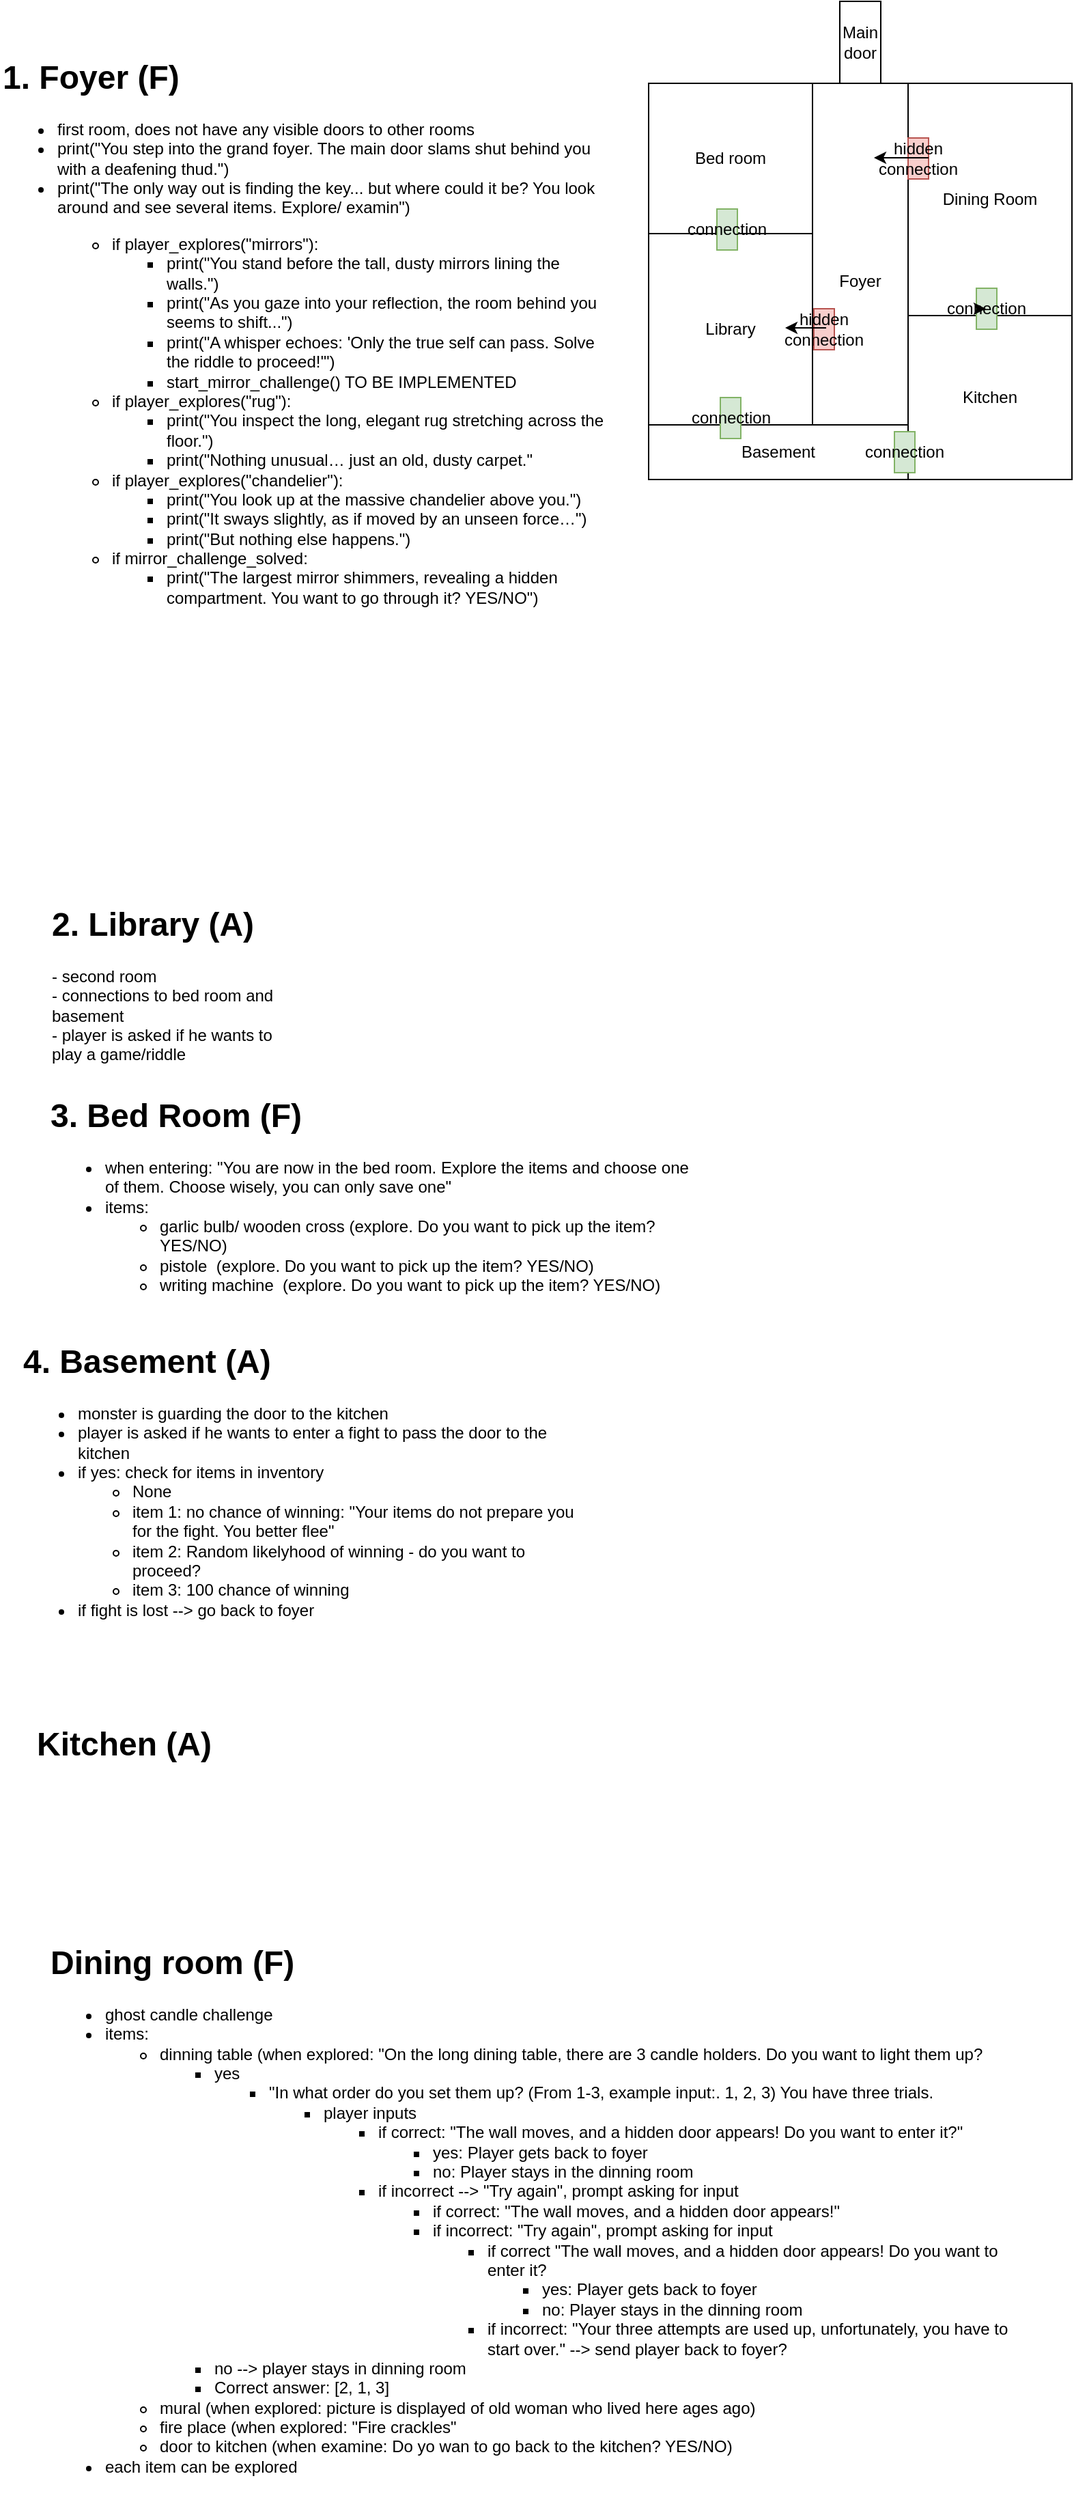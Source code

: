 <mxfile version="26.0.16">
  <diagram name="Seite-1" id="ctml5CNwsNurJp002rPc">
    <mxGraphModel dx="1434" dy="772" grid="1" gridSize="10" guides="1" tooltips="1" connect="1" arrows="1" fold="1" page="1" pageScale="1" pageWidth="827" pageHeight="1169" math="0" shadow="0">
      <root>
        <mxCell id="0" />
        <mxCell id="1" parent="0" />
        <mxCell id="iHfEPOM8aUfeu7ROwiu2-6" value="Bed room" style="rounded=0;whiteSpace=wrap;html=1;" vertex="1" parent="1">
          <mxGeometry x="510" y="75" width="120" height="110" as="geometry" />
        </mxCell>
        <mxCell id="iHfEPOM8aUfeu7ROwiu2-1" value="Foyer" style="rounded=0;whiteSpace=wrap;html=1;" vertex="1" parent="1">
          <mxGeometry x="630" y="75" width="70" height="290" as="geometry" />
        </mxCell>
        <mxCell id="iHfEPOM8aUfeu7ROwiu2-2" value="Dining Room" style="rounded=0;whiteSpace=wrap;html=1;" vertex="1" parent="1">
          <mxGeometry x="700" y="75" width="120" height="170" as="geometry" />
        </mxCell>
        <mxCell id="iHfEPOM8aUfeu7ROwiu2-3" value="Library" style="rounded=0;whiteSpace=wrap;html=1;" vertex="1" parent="1">
          <mxGeometry x="510" y="185" width="120" height="140" as="geometry" />
        </mxCell>
        <mxCell id="iHfEPOM8aUfeu7ROwiu2-5" value="Main door" style="rounded=0;whiteSpace=wrap;html=1;" vertex="1" parent="1">
          <mxGeometry x="650" y="15" width="30" height="60" as="geometry" />
        </mxCell>
        <mxCell id="iHfEPOM8aUfeu7ROwiu2-8" value="&lt;h1 style=&quot;margin-top: 0px;&quot;&gt;3. Bed Room (F)&lt;/h1&gt;&lt;div&gt;&lt;ul&gt;&lt;li&gt;when entering: &quot;You are now in the bed room. Explore the items and choose one of them. Choose wisely, you can only save one&quot;&lt;/li&gt;&lt;li&gt;items:&lt;/li&gt;&lt;ul&gt;&lt;li&gt;garlic bulb/ wooden cross (explore. Do you want to pick up the item? YES/NO)&lt;/li&gt;&lt;li&gt;pistole&amp;nbsp;&amp;nbsp;(explore. Do you want to pick up the item? YES/NO)&lt;/li&gt;&lt;li&gt;writing machine&amp;nbsp;&amp;nbsp;(explore. Do you want to pick up the item? YES/NO)&lt;/li&gt;&lt;/ul&gt;&lt;/ul&gt;&lt;div&gt;&lt;br&gt;&lt;/div&gt;&lt;/div&gt;" style="text;html=1;whiteSpace=wrap;overflow=hidden;rounded=0;" vertex="1" parent="1">
          <mxGeometry x="70" y="810" width="470" height="180" as="geometry" />
        </mxCell>
        <mxCell id="iHfEPOM8aUfeu7ROwiu2-9" value="&lt;h1 style=&quot;margin-top: 0px;&quot;&gt;2. Library (A)&lt;/h1&gt;&lt;div&gt;- second room&lt;/div&gt;&lt;div&gt;- connections to bed room and basement&lt;/div&gt;&lt;div&gt;- player is asked if he wants to play a game/riddle&lt;/div&gt;&lt;div&gt;- if the riddle is won, player gets key to basement&lt;/div&gt;&lt;div&gt;&lt;br&gt;&lt;/div&gt;" style="text;html=1;whiteSpace=wrap;overflow=hidden;rounded=0;" vertex="1" parent="1">
          <mxGeometry x="71" y="670" width="180" height="120" as="geometry" />
        </mxCell>
        <mxCell id="iHfEPOM8aUfeu7ROwiu2-10" value="&lt;h1 style=&quot;margin-top: 0px;&quot;&gt;4. Basement (A)&lt;/h1&gt;&lt;div&gt;&lt;ul&gt;&lt;li&gt;monster is guarding the door to the kitchen&lt;/li&gt;&lt;li&gt;player is asked if he wants to enter a fight to pass the door to the kitchen&lt;/li&gt;&lt;li&gt;if yes: check for items in inventory&amp;nbsp;&lt;/li&gt;&lt;ul&gt;&lt;li&gt;None&lt;/li&gt;&lt;li&gt;item 1: no chance of winning: &quot;Your items do not prepare you for the fight. You better flee&quot;&amp;nbsp;&lt;/li&gt;&lt;li&gt;item 2: Random likelyhood of winning - do you want to proceed?&amp;nbsp;&lt;/li&gt;&lt;li&gt;item 3: 100 chance of winning&lt;/li&gt;&lt;/ul&gt;&lt;li&gt;if fight is lost --&amp;gt; go back to foyer&lt;/li&gt;&lt;/ul&gt;&lt;/div&gt;&lt;div&gt;&lt;span style=&quot;white-space: pre;&quot;&gt;&#x9;&lt;/span&gt;&lt;br&gt;&lt;/div&gt;" style="text;html=1;whiteSpace=wrap;overflow=hidden;rounded=0;" vertex="1" parent="1">
          <mxGeometry x="50" y="990" width="420" height="260" as="geometry" />
        </mxCell>
        <mxCell id="iHfEPOM8aUfeu7ROwiu2-11" value="&lt;h1 style=&quot;margin-top: 0px;&quot;&gt;Dining room (F)&lt;/h1&gt;&lt;div&gt;&lt;ul&gt;&lt;li&gt;ghost candle challenge&amp;nbsp;&lt;/li&gt;&lt;li&gt;items:&lt;/li&gt;&lt;ul&gt;&lt;li&gt;dinning table (when explored: &quot;On the long dining table, there are 3 candle holders. Do you want to light them up?&lt;/li&gt;&lt;ul&gt;&lt;li&gt;yes&lt;/li&gt;&lt;ul&gt;&lt;li&gt;&quot;In what order do you set them up? (From 1-3, example input:. 1, 2, 3) You have three trials.&lt;/li&gt;&lt;ul&gt;&lt;li&gt;player inputs&amp;nbsp;&lt;/li&gt;&lt;ul&gt;&lt;li&gt;if correct: &quot;The wall moves, and a hidden door appears! Do you want to enter it?&quot;&lt;/li&gt;&lt;ul&gt;&lt;li&gt;&lt;span style=&quot;background-color: transparent; color: light-dark(rgb(0, 0, 0), rgb(255, 255, 255));&quot;&gt;yes: Player gets back to foyer&lt;/span&gt;&lt;/li&gt;&lt;li&gt;&lt;span style=&quot;background-color: transparent; color: light-dark(rgb(0, 0, 0), rgb(255, 255, 255));&quot;&gt;no: Player stays in the dinning room&lt;/span&gt;&lt;/li&gt;&lt;/ul&gt;&lt;li&gt;if incorrect --&amp;gt; &quot;Try again&quot;, prompt asking for input&lt;/li&gt;&lt;ul&gt;&lt;li&gt;if correct: &quot;The wall moves, and a hidden door appears!&quot;&lt;/li&gt;&lt;li&gt;if incorrect: &quot;Try again&quot;, prompt asking for input&lt;/li&gt;&lt;ul&gt;&lt;li&gt;if correct &quot;The wall moves, and a hidden door appears! Do you want to enter it?&amp;nbsp;&lt;/li&gt;&lt;ul&gt;&lt;li&gt;yes: Player gets back to foyer&lt;/li&gt;&lt;li&gt;no: Player stays in the dinning room&lt;/li&gt;&lt;/ul&gt;&lt;li&gt;if incorrect: &quot;Your three attempts are used up, unfortunately, you have to start over.&quot; --&amp;gt; send player back to foyer?&lt;/li&gt;&lt;/ul&gt;&lt;/ul&gt;&lt;/ul&gt;&lt;/ul&gt;&lt;/ul&gt;&lt;li&gt;no --&amp;gt; player stays in dinning room&lt;/li&gt;&lt;li&gt;Correct answer: [2, 1, 3]&amp;nbsp;&lt;/li&gt;&lt;/ul&gt;&lt;li&gt;mural (when explored: picture is displayed of old woman who lived here ages ago)&lt;/li&gt;&lt;li&gt;fire place (when explored: &quot;Fire crackles&quot;&lt;/li&gt;&lt;li&gt;door to kitchen (when examine: Do yo wan to go back to the kitchen? YES/NO)&lt;/li&gt;&lt;/ul&gt;&lt;li&gt;each item can be explored&lt;/li&gt;&lt;/ul&gt;&lt;/div&gt;&lt;div&gt;&lt;br&gt;&lt;/div&gt;" style="text;html=1;whiteSpace=wrap;overflow=hidden;rounded=0;" vertex="1" parent="1">
          <mxGeometry x="70" y="1430" width="720" height="410" as="geometry" />
        </mxCell>
        <mxCell id="iHfEPOM8aUfeu7ROwiu2-12" value="&lt;h1 style=&quot;margin-top: 0px;&quot;&gt;Kitchen (A)&lt;/h1&gt;" style="text;html=1;whiteSpace=wrap;overflow=hidden;rounded=0;" vertex="1" parent="1">
          <mxGeometry x="60" y="1270" width="180" height="120" as="geometry" />
        </mxCell>
        <mxCell id="iHfEPOM8aUfeu7ROwiu2-13" value="&lt;h1 style=&quot;margin-top: 0px;&quot;&gt;1. Foyer (F)&lt;/h1&gt;&lt;div&gt;&lt;ul&gt;&lt;li&gt;first room, does not have any visible doors to other rooms&lt;/li&gt;&lt;li&gt;&lt;span class=&quot;hljs-built_in&quot;&gt;print&lt;/span&gt;(&lt;span class=&quot;hljs-string&quot;&gt;&quot;You step into the grand foyer. The main door slams shut behind you with a deafening thud.&quot;&lt;/span&gt;)&lt;/li&gt;&lt;li&gt;&lt;span class=&quot;hljs-built_in&quot;&gt;print&lt;/span&gt;(&lt;span class=&quot;hljs-string&quot;&gt;&quot;The only way out is finding the key... but where could it be? You look around and see several items. Explore/ examin&quot;&lt;/span&gt;)&lt;/li&gt;&lt;/ul&gt;&lt;ul&gt;&lt;ul&gt;&lt;li&gt;&lt;span class=&quot;hljs-keyword&quot;&gt;if&lt;/span&gt; player_explores(&lt;span class=&quot;hljs-string&quot;&gt;&quot;mirrors&quot;&lt;/span&gt;):&lt;/li&gt;&lt;ul&gt;&lt;li&gt;&lt;span class=&quot;hljs-built_in&quot;&gt;print&lt;/span&gt;(&lt;span class=&quot;hljs-string&quot;&gt;&quot;You stand before the tall, dusty mirrors lining the walls.&quot;&lt;/span&gt;)&lt;/li&gt;&lt;li&gt;&lt;span class=&quot;hljs-built_in&quot;&gt;print&lt;/span&gt;(&lt;span class=&quot;hljs-string&quot;&gt;&quot;As you gaze into your reflection, the room behind you seems to shift...&quot;&lt;/span&gt;)&lt;/li&gt;&lt;li&gt;&lt;span class=&quot;hljs-built_in&quot;&gt;print&lt;/span&gt;(&lt;span class=&quot;hljs-string&quot;&gt;&quot;A whisper echoes: &#39;Only the true self can pass. Solve the riddle to proceed!&#39;&quot;&lt;/span&gt;)&lt;/li&gt;&lt;li&gt;    start_mirror_challenge()  &lt;span class=&quot;hljs-comment&quot;&gt;TO BE IMPLEMENTED&lt;/span&gt;&lt;/li&gt;&lt;/ul&gt;&lt;li&gt;&lt;span class=&quot;hljs-keyword&quot;&gt;if&lt;/span&gt; player_explores(&lt;span class=&quot;hljs-string&quot;&gt;&quot;rug&quot;&lt;/span&gt;):&lt;/li&gt;&lt;ul&gt;&lt;li&gt;&lt;span class=&quot;hljs-built_in&quot;&gt;print&lt;/span&gt;(&lt;span class=&quot;hljs-string&quot;&gt;&quot;You inspect the long, elegant rug stretching across the floor.&quot;&lt;/span&gt;)&lt;/li&gt;&lt;li&gt;&lt;span class=&quot;hljs-built_in&quot;&gt;print&lt;/span&gt;(&lt;span class=&quot;hljs-string&quot;&gt;&quot;Nothing unusual… just an old, dusty carpet.&quot;&lt;/span&gt;&lt;/li&gt;&lt;/ul&gt;&lt;li&gt;&lt;span class=&quot;hljs-keyword&quot;&gt;if&lt;/span&gt; player_explores(&lt;span class=&quot;hljs-string&quot;&gt;&quot;chandelier&quot;&lt;/span&gt;):&lt;/li&gt;&lt;ul&gt;&lt;li&gt;&lt;span class=&quot;hljs-built_in&quot;&gt;print&lt;/span&gt;(&lt;span class=&quot;hljs-string&quot;&gt;&quot;You look up at the massive chandelier above you.&quot;&lt;/span&gt;)&lt;/li&gt;&lt;li&gt;&lt;span class=&quot;hljs-built_in&quot;&gt;print&lt;/span&gt;(&lt;span class=&quot;hljs-string&quot;&gt;&quot;It sways slightly, as if moved by an unseen force…&quot;&lt;/span&gt;)&lt;/li&gt;&lt;li&gt;&lt;span class=&quot;hljs-built_in&quot;&gt;print&lt;/span&gt;(&lt;span class=&quot;hljs-string&quot;&gt;&quot;But nothing else happens.&quot;&lt;/span&gt;)&lt;/li&gt;&lt;/ul&gt;&lt;li&gt;&lt;span class=&quot;hljs-keyword&quot;&gt;if&lt;/span&gt; mirror_challenge_solved:&lt;/li&gt;&lt;ul&gt;&lt;li&gt;&lt;span class=&quot;hljs-built_in&quot;&gt;print&lt;/span&gt;(&lt;span class=&quot;hljs-string&quot;&gt;&quot;The largest mirror shimmers, revealing a hidden compartment. You want to go through it? YES/NO&quot;&lt;/span&gt;)&lt;/li&gt;&lt;/ul&gt;&lt;/ul&gt;&lt;/ul&gt;&lt;/div&gt;" style="text;html=1;whiteSpace=wrap;overflow=hidden;rounded=0;" vertex="1" parent="1">
          <mxGeometry x="35" y="50" width="445" height="430" as="geometry" />
        </mxCell>
        <mxCell id="iHfEPOM8aUfeu7ROwiu2-4" value="Kitchen" style="rounded=0;whiteSpace=wrap;html=1;" vertex="1" parent="1">
          <mxGeometry x="700" y="245" width="120" height="120" as="geometry" />
        </mxCell>
        <mxCell id="iHfEPOM8aUfeu7ROwiu2-24" value="connection" style="rounded=0;whiteSpace=wrap;html=1;fillColor=#d5e8d4;strokeColor=#82b366;" vertex="1" parent="1">
          <mxGeometry x="560" y="167" width="15" height="30" as="geometry" />
        </mxCell>
        <mxCell id="iHfEPOM8aUfeu7ROwiu2-28" value="connection" style="rounded=0;whiteSpace=wrap;html=1;fillColor=#d5e8d4;strokeColor=#82b366;" vertex="1" parent="1">
          <mxGeometry x="750" y="225" width="15" height="30" as="geometry" />
        </mxCell>
        <mxCell id="iHfEPOM8aUfeu7ROwiu2-29" style="edgeStyle=orthogonalEdgeStyle;rounded=0;orthogonalLoop=1;jettySize=auto;html=1;exitX=0;exitY=0.5;exitDx=0;exitDy=0;entryX=0.467;entryY=0.533;entryDx=0;entryDy=0;entryPerimeter=0;" edge="1" parent="1" source="iHfEPOM8aUfeu7ROwiu2-28" target="iHfEPOM8aUfeu7ROwiu2-28">
          <mxGeometry relative="1" as="geometry" />
        </mxCell>
        <mxCell id="iHfEPOM8aUfeu7ROwiu2-31" value="hidden connection" style="rounded=0;whiteSpace=wrap;html=1;fillColor=#f8cecc;strokeColor=#b85450;" vertex="1" parent="1">
          <mxGeometry x="631" y="240" width="15" height="30" as="geometry" />
        </mxCell>
        <mxCell id="iHfEPOM8aUfeu7ROwiu2-7" value="Basement" style="rounded=0;whiteSpace=wrap;html=1;" vertex="1" parent="1">
          <mxGeometry x="510" y="325" width="190" height="40" as="geometry" />
        </mxCell>
        <mxCell id="iHfEPOM8aUfeu7ROwiu2-30" value="connection" style="rounded=0;whiteSpace=wrap;html=1;fillColor=#d5e8d4;strokeColor=#82b366;" vertex="1" parent="1">
          <mxGeometry x="690" y="330" width="15" height="30" as="geometry" />
        </mxCell>
        <mxCell id="iHfEPOM8aUfeu7ROwiu2-26" value="connection" style="rounded=0;whiteSpace=wrap;html=1;fillColor=#d5e8d4;strokeColor=#82b366;" vertex="1" parent="1">
          <mxGeometry x="562.5" y="305" width="15" height="30" as="geometry" />
        </mxCell>
        <mxCell id="iHfEPOM8aUfeu7ROwiu2-34" value="" style="endArrow=classic;html=1;rounded=0;" edge="1" parent="1">
          <mxGeometry width="50" height="50" relative="1" as="geometry">
            <mxPoint x="640" y="254" as="sourcePoint" />
            <mxPoint x="610" y="254" as="targetPoint" />
          </mxGeometry>
        </mxCell>
        <mxCell id="iHfEPOM8aUfeu7ROwiu2-35" value="hidden connection" style="rounded=0;whiteSpace=wrap;html=1;fillColor=#f8cecc;strokeColor=#b85450;" vertex="1" parent="1">
          <mxGeometry x="700" y="115" width="15" height="30" as="geometry" />
        </mxCell>
        <mxCell id="iHfEPOM8aUfeu7ROwiu2-36" value="" style="endArrow=classic;html=1;rounded=0;exitX=0;exitY=0.5;exitDx=0;exitDy=0;" edge="1" parent="1" source="iHfEPOM8aUfeu7ROwiu2-35" target="iHfEPOM8aUfeu7ROwiu2-1">
          <mxGeometry width="50" height="50" relative="1" as="geometry">
            <mxPoint x="650" y="264" as="sourcePoint" />
            <mxPoint x="620" y="264" as="targetPoint" />
          </mxGeometry>
        </mxCell>
        <mxCell id="iHfEPOM8aUfeu7ROwiu2-37" value="" style="endArrow=classic;html=1;rounded=0;" edge="1" parent="1">
          <mxGeometry width="50" height="50" relative="1" as="geometry">
            <mxPoint x="715" y="129.5" as="sourcePoint" />
            <mxPoint x="675" y="129.5" as="targetPoint" />
          </mxGeometry>
        </mxCell>
      </root>
    </mxGraphModel>
  </diagram>
</mxfile>
